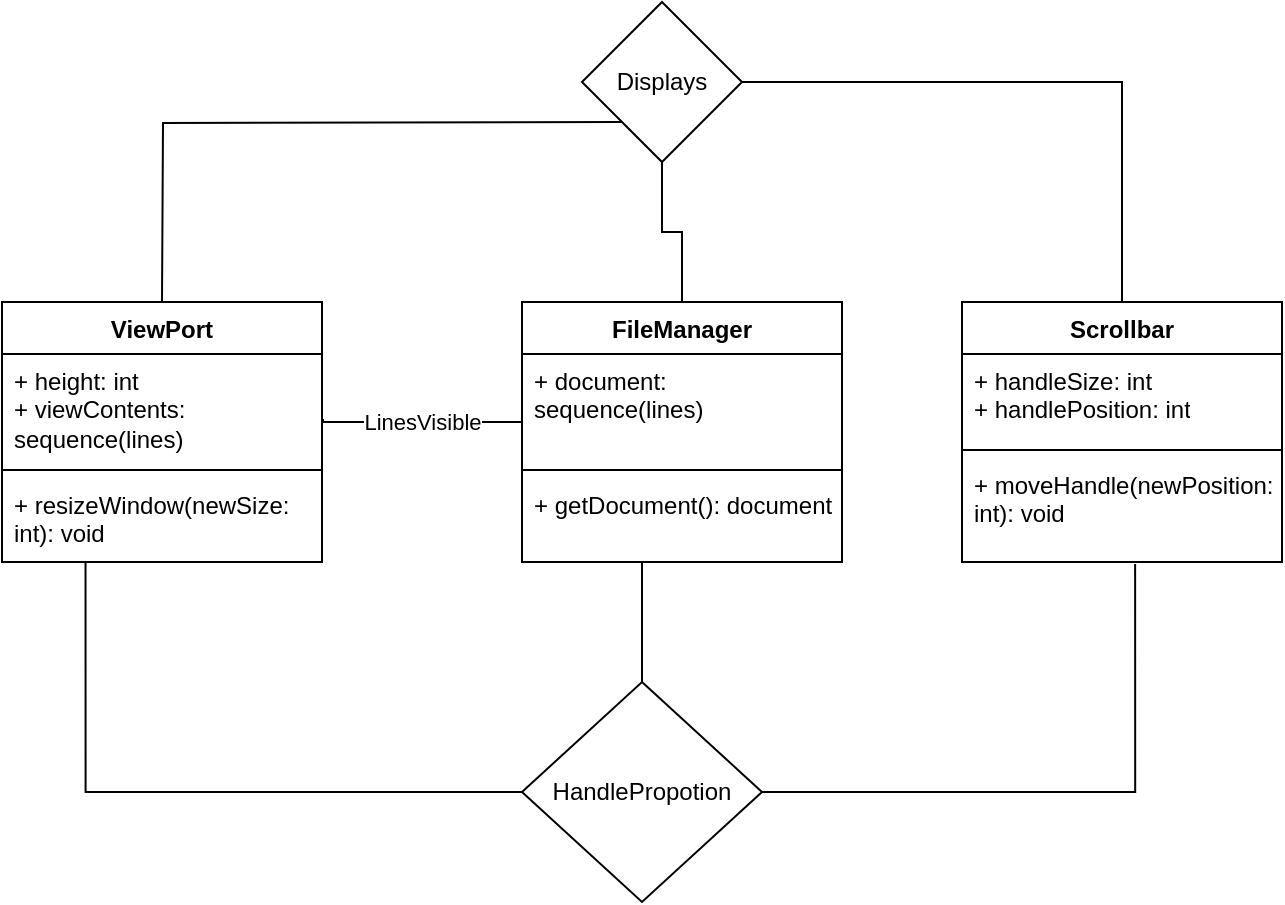 <mxfile version="24.2.9" type="github">
  <diagram name="Страница — 1" id="iMYMq26gpkYDiqYdSqlq">
    <mxGraphModel dx="1768" dy="548" grid="1" gridSize="10" guides="1" tooltips="1" connect="1" arrows="1" fold="1" page="1" pageScale="1" pageWidth="827" pageHeight="1169" math="0" shadow="0">
      <root>
        <mxCell id="0" />
        <mxCell id="1" parent="0" />
        <mxCell id="F9cp-ckPQGMp3854Mki3-8" value="ViewPort" style="swimlane;fontStyle=1;align=center;verticalAlign=top;childLayout=stackLayout;horizontal=1;startSize=26;horizontalStack=0;resizeParent=1;resizeParentMax=0;resizeLast=0;collapsible=1;marginBottom=0;whiteSpace=wrap;html=1;" parent="1" vertex="1">
          <mxGeometry x="-10" y="310" width="160" height="130" as="geometry">
            <mxRectangle x="70" y="310" width="90" height="30" as="alternateBounds" />
          </mxGeometry>
        </mxCell>
        <mxCell id="F9cp-ckPQGMp3854Mki3-9" value="&lt;div&gt;+ height: int&lt;/div&gt;&lt;div&gt;+ viewContents: sequence(lines)&lt;br&gt;&lt;/div&gt;" style="text;strokeColor=none;fillColor=none;align=left;verticalAlign=top;spacingLeft=4;spacingRight=4;overflow=hidden;rotatable=0;points=[[0,0.5],[1,0.5]];portConstraint=eastwest;whiteSpace=wrap;html=1;" parent="F9cp-ckPQGMp3854Mki3-8" vertex="1">
          <mxGeometry y="26" width="160" height="54" as="geometry" />
        </mxCell>
        <mxCell id="F9cp-ckPQGMp3854Mki3-10" value="" style="line;strokeWidth=1;fillColor=none;align=left;verticalAlign=middle;spacingTop=-1;spacingLeft=3;spacingRight=3;rotatable=0;labelPosition=right;points=[];portConstraint=eastwest;strokeColor=inherit;" parent="F9cp-ckPQGMp3854Mki3-8" vertex="1">
          <mxGeometry y="80" width="160" height="8" as="geometry" />
        </mxCell>
        <mxCell id="F9cp-ckPQGMp3854Mki3-11" value="+ resizeWindow(newSize: int): void" style="text;strokeColor=none;fillColor=none;align=left;verticalAlign=top;spacingLeft=4;spacingRight=4;overflow=hidden;rotatable=0;points=[[0,0.5],[1,0.5]];portConstraint=eastwest;whiteSpace=wrap;html=1;" parent="F9cp-ckPQGMp3854Mki3-8" vertex="1">
          <mxGeometry y="88" width="160" height="42" as="geometry" />
        </mxCell>
        <mxCell id="F9cp-ckPQGMp3854Mki3-16" value="FileManager" style="swimlane;fontStyle=1;align=center;verticalAlign=top;childLayout=stackLayout;horizontal=1;startSize=26;horizontalStack=0;resizeParent=1;resizeParentMax=0;resizeLast=0;collapsible=1;marginBottom=0;whiteSpace=wrap;html=1;" parent="1" vertex="1">
          <mxGeometry x="250" y="310" width="160" height="130" as="geometry">
            <mxRectangle x="70" y="310" width="90" height="30" as="alternateBounds" />
          </mxGeometry>
        </mxCell>
        <mxCell id="F9cp-ckPQGMp3854Mki3-17" value="+ document: sequence(lines)" style="text;strokeColor=none;fillColor=none;align=left;verticalAlign=top;spacingLeft=4;spacingRight=4;overflow=hidden;rotatable=0;points=[[0,0.5],[1,0.5]];portConstraint=eastwest;whiteSpace=wrap;html=1;" parent="F9cp-ckPQGMp3854Mki3-16" vertex="1">
          <mxGeometry y="26" width="160" height="54" as="geometry" />
        </mxCell>
        <mxCell id="F9cp-ckPQGMp3854Mki3-18" value="" style="line;strokeWidth=1;fillColor=none;align=left;verticalAlign=middle;spacingTop=-1;spacingLeft=3;spacingRight=3;rotatable=0;labelPosition=right;points=[];portConstraint=eastwest;strokeColor=inherit;" parent="F9cp-ckPQGMp3854Mki3-16" vertex="1">
          <mxGeometry y="80" width="160" height="8" as="geometry" />
        </mxCell>
        <mxCell id="F9cp-ckPQGMp3854Mki3-19" value="+ getDocument(): document" style="text;strokeColor=none;fillColor=none;align=left;verticalAlign=top;spacingLeft=4;spacingRight=4;overflow=hidden;rotatable=0;points=[[0,0.5],[1,0.5]];portConstraint=eastwest;whiteSpace=wrap;html=1;" parent="F9cp-ckPQGMp3854Mki3-16" vertex="1">
          <mxGeometry y="88" width="160" height="42" as="geometry" />
        </mxCell>
        <mxCell id="kc2JjEC_WGHE4UPm-4xV-5" value="Displays" style="rhombus;whiteSpace=wrap;html=1;" vertex="1" parent="1">
          <mxGeometry x="280" y="160" width="80" height="80" as="geometry" />
        </mxCell>
        <mxCell id="kc2JjEC_WGHE4UPm-4xV-6" value="" style="endArrow=none;html=1;edgeStyle=orthogonalEdgeStyle;rounded=0;exitX=0.5;exitY=1;exitDx=0;exitDy=0;" edge="1" parent="1" source="kc2JjEC_WGHE4UPm-4xV-5" target="F9cp-ckPQGMp3854Mki3-16">
          <mxGeometry relative="1" as="geometry">
            <mxPoint x="254" y="260" as="sourcePoint" />
            <mxPoint x="320" y="310" as="targetPoint" />
          </mxGeometry>
        </mxCell>
        <mxCell id="kc2JjEC_WGHE4UPm-4xV-10" value="" style="endArrow=none;html=1;edgeStyle=orthogonalEdgeStyle;rounded=0;exitX=0;exitY=0.5;exitDx=0;exitDy=0;entryX=0.261;entryY=1.007;entryDx=0;entryDy=0;entryPerimeter=0;" edge="1" parent="1" source="kc2JjEC_WGHE4UPm-4xV-16" target="F9cp-ckPQGMp3854Mki3-11">
          <mxGeometry relative="1" as="geometry">
            <mxPoint x="256.56" y="620" as="sourcePoint" />
            <mxPoint x="90.0" y="730.65" as="targetPoint" />
          </mxGeometry>
        </mxCell>
        <mxCell id="kc2JjEC_WGHE4UPm-4xV-13" value="" style="endArrow=none;html=1;edgeStyle=orthogonalEdgeStyle;rounded=0;exitX=1;exitY=0.5;exitDx=0;exitDy=0;entryX=0.5;entryY=0;entryDx=0;entryDy=0;" edge="1" parent="1" source="kc2JjEC_WGHE4UPm-4xV-5" target="kc2JjEC_WGHE4UPm-4xV-18">
          <mxGeometry relative="1" as="geometry">
            <mxPoint x="340" y="230" as="sourcePoint" />
            <mxPoint x="420" y="300" as="targetPoint" />
          </mxGeometry>
        </mxCell>
        <mxCell id="kc2JjEC_WGHE4UPm-4xV-16" value="HandlePropotion" style="rhombus;whiteSpace=wrap;html=1;" vertex="1" parent="1">
          <mxGeometry x="250" y="500" width="120" height="110" as="geometry" />
        </mxCell>
        <mxCell id="kc2JjEC_WGHE4UPm-4xV-17" value="" style="endArrow=none;html=1;edgeStyle=orthogonalEdgeStyle;rounded=0;exitX=0;exitY=0.63;exitDx=0;exitDy=0;exitPerimeter=0;" edge="1" parent="1" source="F9cp-ckPQGMp3854Mki3-17">
          <mxGeometry relative="1" as="geometry">
            <mxPoint x="240" y="364.66" as="sourcePoint" />
            <mxPoint x="151" y="369" as="targetPoint" />
            <Array as="points">
              <mxPoint x="150" y="370" />
              <mxPoint x="150" y="369" />
              <mxPoint x="151" y="369" />
            </Array>
          </mxGeometry>
        </mxCell>
        <mxCell id="kc2JjEC_WGHE4UPm-4xV-23" value="LinesVisible" style="edgeLabel;html=1;align=center;verticalAlign=middle;resizable=0;points=[];" vertex="1" connectable="0" parent="kc2JjEC_WGHE4UPm-4xV-17">
          <mxGeometry x="0.34" y="-1" relative="1" as="geometry">
            <mxPoint x="18" y="1" as="offset" />
          </mxGeometry>
        </mxCell>
        <mxCell id="kc2JjEC_WGHE4UPm-4xV-18" value="Scrollbar" style="swimlane;fontStyle=1;align=center;verticalAlign=top;childLayout=stackLayout;horizontal=1;startSize=26;horizontalStack=0;resizeParent=1;resizeParentMax=0;resizeLast=0;collapsible=1;marginBottom=0;whiteSpace=wrap;html=1;" vertex="1" parent="1">
          <mxGeometry x="470" y="310" width="160" height="130" as="geometry">
            <mxRectangle x="70" y="310" width="90" height="30" as="alternateBounds" />
          </mxGeometry>
        </mxCell>
        <mxCell id="kc2JjEC_WGHE4UPm-4xV-19" value="&lt;div&gt;+ handleSize: int&lt;/div&gt;&lt;div&gt;+ handlePosition: int&lt;br&gt;&lt;/div&gt;" style="text;strokeColor=none;fillColor=none;align=left;verticalAlign=top;spacingLeft=4;spacingRight=4;overflow=hidden;rotatable=0;points=[[0,0.5],[1,0.5]];portConstraint=eastwest;whiteSpace=wrap;html=1;" vertex="1" parent="kc2JjEC_WGHE4UPm-4xV-18">
          <mxGeometry y="26" width="160" height="44" as="geometry" />
        </mxCell>
        <mxCell id="kc2JjEC_WGHE4UPm-4xV-20" value="" style="line;strokeWidth=1;fillColor=none;align=left;verticalAlign=middle;spacingTop=-1;spacingLeft=3;spacingRight=3;rotatable=0;labelPosition=right;points=[];portConstraint=eastwest;strokeColor=inherit;" vertex="1" parent="kc2JjEC_WGHE4UPm-4xV-18">
          <mxGeometry y="70" width="160" height="8" as="geometry" />
        </mxCell>
        <mxCell id="kc2JjEC_WGHE4UPm-4xV-21" value="+ moveHandle(newPosition: int): void" style="text;strokeColor=none;fillColor=none;align=left;verticalAlign=top;spacingLeft=4;spacingRight=4;overflow=hidden;rotatable=0;points=[[0,0.5],[1,0.5]];portConstraint=eastwest;whiteSpace=wrap;html=1;" vertex="1" parent="kc2JjEC_WGHE4UPm-4xV-18">
          <mxGeometry y="78" width="160" height="52" as="geometry" />
        </mxCell>
        <mxCell id="kc2JjEC_WGHE4UPm-4xV-22" value="" style="endArrow=none;html=1;edgeStyle=orthogonalEdgeStyle;rounded=0;exitX=0;exitY=0.5;exitDx=0;exitDy=0;entryX=0.5;entryY=0;entryDx=0;entryDy=0;" edge="1" parent="1">
          <mxGeometry relative="1" as="geometry">
            <mxPoint x="300" y="220" as="sourcePoint" />
            <mxPoint x="70" y="310" as="targetPoint" />
          </mxGeometry>
        </mxCell>
        <mxCell id="kc2JjEC_WGHE4UPm-4xV-24" value="" style="endArrow=none;html=1;edgeStyle=orthogonalEdgeStyle;rounded=0;exitX=0.541;exitY=1.019;exitDx=0;exitDy=0;entryX=1;entryY=0.5;entryDx=0;entryDy=0;exitPerimeter=0;" edge="1" parent="1" source="kc2JjEC_WGHE4UPm-4xV-21" target="kc2JjEC_WGHE4UPm-4xV-16">
          <mxGeometry relative="1" as="geometry">
            <mxPoint x="708" y="605" as="sourcePoint" />
            <mxPoint x="480" y="480" as="targetPoint" />
          </mxGeometry>
        </mxCell>
        <mxCell id="kc2JjEC_WGHE4UPm-4xV-26" value="" style="endArrow=none;html=1;edgeStyle=orthogonalEdgeStyle;rounded=0;" edge="1" parent="1">
          <mxGeometry relative="1" as="geometry">
            <mxPoint x="310" y="500" as="sourcePoint" />
            <mxPoint x="310" y="440" as="targetPoint" />
          </mxGeometry>
        </mxCell>
      </root>
    </mxGraphModel>
  </diagram>
</mxfile>
